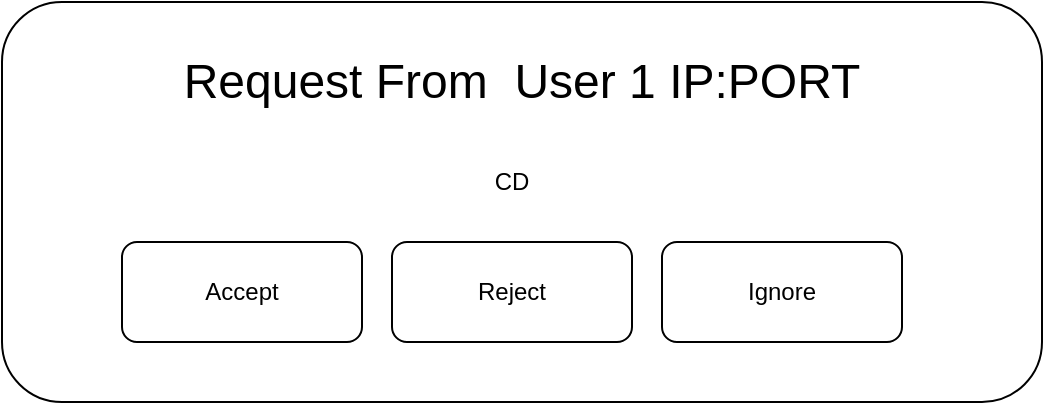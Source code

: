 <mxfile version="14.5.7" type="device"><diagram id="YqzrcKH-acV4W6C2MHpb" name="Page-1"><mxGraphModel dx="1422" dy="794" grid="1" gridSize="10" guides="1" tooltips="1" connect="1" arrows="1" fold="1" page="1" pageScale="1" pageWidth="850" pageHeight="1100" math="0" shadow="0"><root><mxCell id="0"/><mxCell id="1" parent="0"/><mxCell id="QLJ6HzSjF6_2ZQwpG5xv-1" value="" style="rounded=1;whiteSpace=wrap;html=1;" parent="1" vertex="1"><mxGeometry x="170" y="140" width="520" height="200" as="geometry"/></mxCell><mxCell id="QLJ6HzSjF6_2ZQwpG5xv-2" value="&lt;font style=&quot;font-size: 24px&quot;&gt;Request From&amp;nbsp; User 1 IP:PORT&lt;/font&gt;" style="text;html=1;strokeColor=none;fillColor=none;align=center;verticalAlign=middle;whiteSpace=wrap;rounded=0;" parent="1" vertex="1"><mxGeometry x="240" y="150" width="380" height="60" as="geometry"/></mxCell><mxCell id="QLJ6HzSjF6_2ZQwpG5xv-3" value="Ignore" style="rounded=1;whiteSpace=wrap;html=1;" parent="1" vertex="1"><mxGeometry x="500" y="260" width="120" height="50" as="geometry"/></mxCell><mxCell id="noJUTuM1quTtAuZLAQq0-2" value="Accept" style="rounded=1;whiteSpace=wrap;html=1;" parent="1" vertex="1"><mxGeometry x="230" y="260" width="120" height="50" as="geometry"/></mxCell><mxCell id="noJUTuM1quTtAuZLAQq0-3" value="Reject" style="rounded=1;whiteSpace=wrap;html=1;" parent="1" vertex="1"><mxGeometry x="365" y="260" width="120" height="50" as="geometry"/></mxCell><mxCell id="noJUTuM1quTtAuZLAQq0-4" value="CD" style="text;html=1;strokeColor=none;fillColor=none;align=center;verticalAlign=middle;whiteSpace=wrap;rounded=0;" parent="1" vertex="1"><mxGeometry x="405" y="220" width="40" height="20" as="geometry"/></mxCell></root></mxGraphModel></diagram></mxfile>
